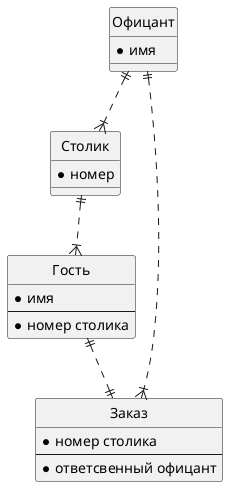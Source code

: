 @startuml

hide circle
entity "Офицант" as e01 {
  *имя
}

entity "Столик" as e02 {
 *номер
}

entity "Гость" as e03 {
 *имя
 ---
 *номер столика
}

entity "Заказ" as e04 {
 *номер столика
 ---
 *ответсвенный офицант
}

e01 ||..|{ e02
e02 ||..|{ e03
e01 ||..|{ e04
e03 ||..||e04

@enduml

